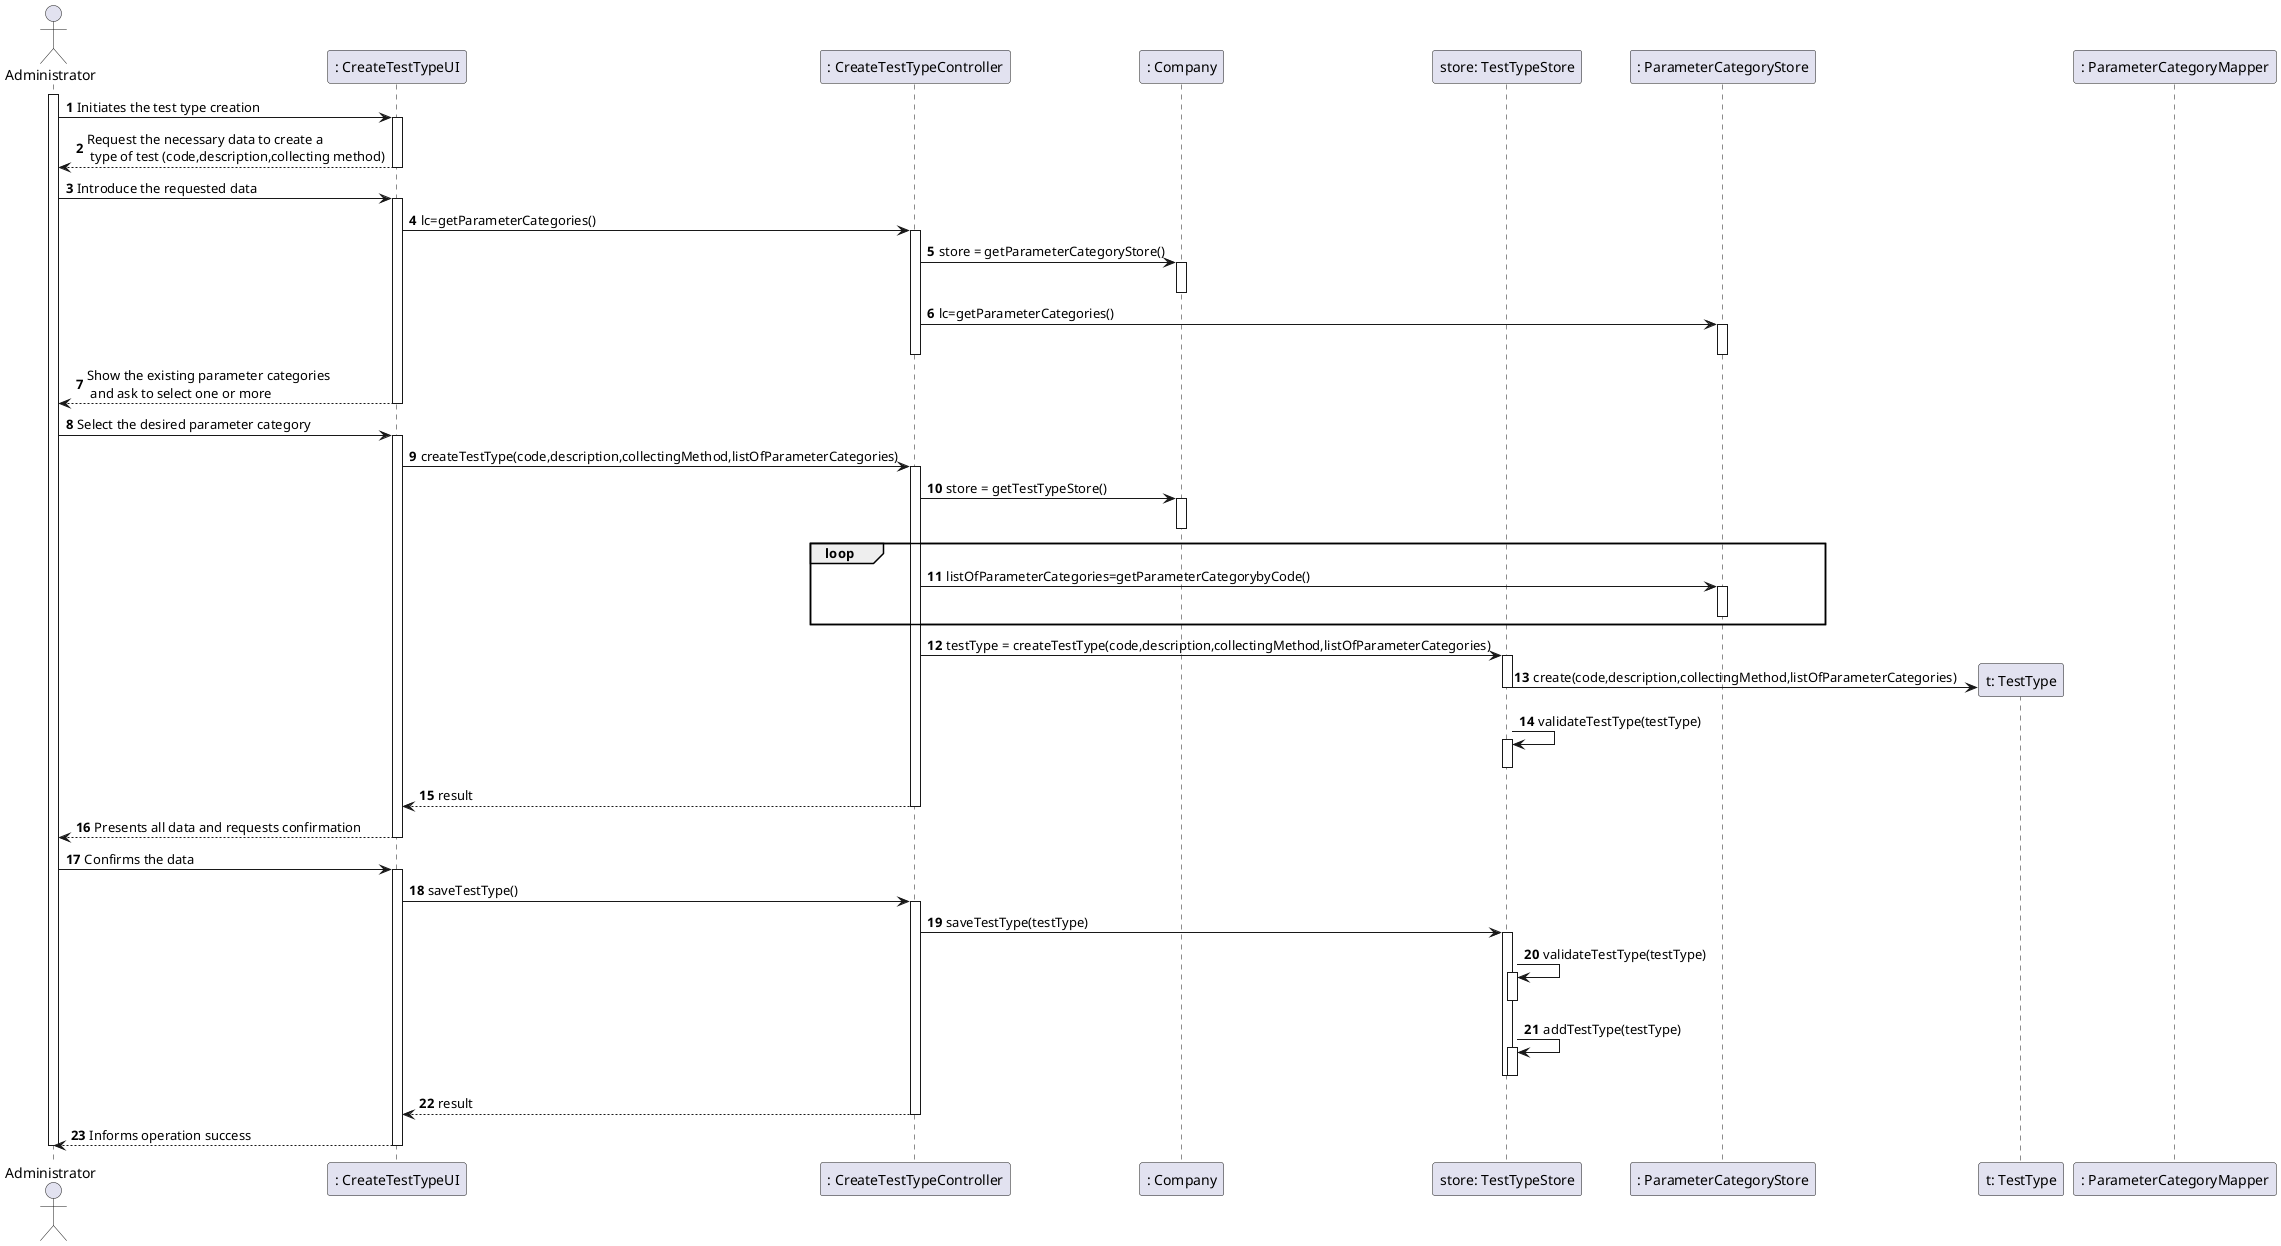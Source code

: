 @startuml
autonumber
'hide footbox
actor "Administrator" as Adm

participant ": CreateTestTypeUI" as UI
participant ": CreateTestTypeController" as CTRL
participant ": Company" as Comp
participant "store: TestTypeStore" as str
participant ": ParameterCategoryStore" as PC
participant "t: TestType" as TT
participant ": ParameterCategoryMapper" as MAPPER

activate Adm
Adm -> UI : Initiates the test type creation
activate UI
UI --> Adm : Request the necessary data to create a\n type of test (code,description,collecting method)
deactivate UI

Adm -> UI : Introduce the requested data
activate UI
UI -> CTRL : lc=getParameterCategories()
activate CTRL
CTRL -> Comp : store = getParameterCategoryStore()
activate Comp
deactivate Comp
CTRL -> PC : lc=getParameterCategories()
activate PC
deactivate PC
deactivate CTRL
UI --> Adm : Show the existing parameter categories\n and ask to select one or more
deactivate UI

Adm -> UI : Select the desired parameter category
activate UI
UI -> CTRL : createTestType(code,description,collectingMethod,listOfParameterCategories)
activate CTRL
CTRL -> Comp : store = getTestTypeStore()
activate Comp
deactivate Comp
loop
CTRL -> PC : listOfParameterCategories=getParameterCategorybyCode()
activate PC
deactivate PC
end
CTRL -> str : testType = createTestType(code,description,collectingMethod,listOfParameterCategories)
activate str
str -> TT** : create(code,description,collectingMethod,listOfParameterCategories)
deactivate str
str-> str : validateTestType(testType)
activate str
deactivate str
CTRL --> UI: result
deactivate CTRL
UI --> Adm : Presents all data and requests confirmation
deactivate UI

Adm -> UI: Confirms the data
activate UI
UI -> CTRL: saveTestType()
activate CTRL
CTRL -> str : saveTestType(testType)
activate str
str -> str : validateTestType(testType)
activate str
deactivate str
str ->str : addTestType(testType)
activate str
deactivate str
deactivate str
CTRL --> UI: result
deactivate CTRL
UI --> Adm : Informs operation success
deactivate UI

deactivate Adm




@enduml